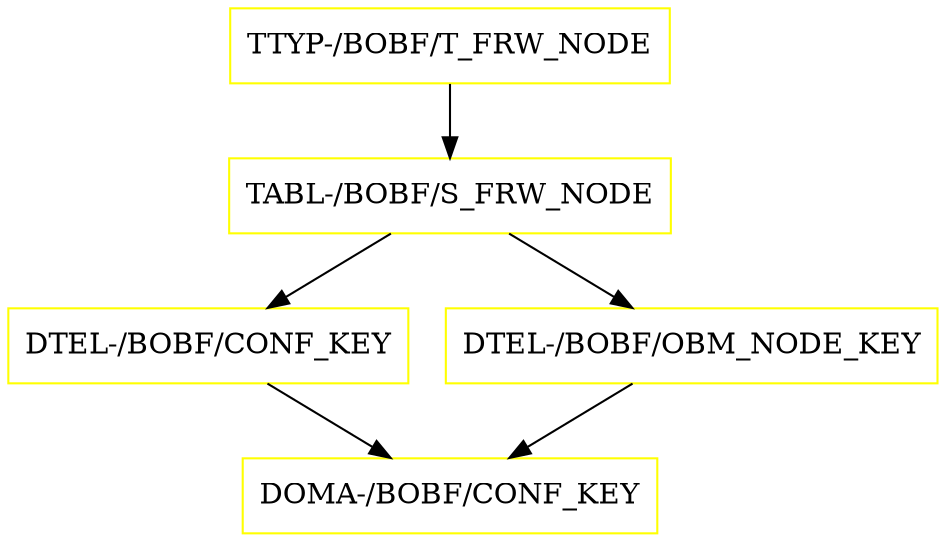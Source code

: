 digraph G {
  "TTYP-/BOBF/T_FRW_NODE" [shape=box,color=yellow];
  "TABL-/BOBF/S_FRW_NODE" [shape=box,color=yellow,URL="./TABL_%23BOBF%23S_FRW_NODE.html"];
  "DTEL-/BOBF/CONF_KEY" [shape=box,color=yellow,URL="./DTEL_%23BOBF%23CONF_KEY.html"];
  "DOMA-/BOBF/CONF_KEY" [shape=box,color=yellow,URL="./DOMA_%23BOBF%23CONF_KEY.html"];
  "DTEL-/BOBF/OBM_NODE_KEY" [shape=box,color=yellow,URL="./DTEL_%23BOBF%23OBM_NODE_KEY.html"];
  "TTYP-/BOBF/T_FRW_NODE" -> "TABL-/BOBF/S_FRW_NODE";
  "TABL-/BOBF/S_FRW_NODE" -> "DTEL-/BOBF/OBM_NODE_KEY";
  "TABL-/BOBF/S_FRW_NODE" -> "DTEL-/BOBF/CONF_KEY";
  "DTEL-/BOBF/CONF_KEY" -> "DOMA-/BOBF/CONF_KEY";
  "DTEL-/BOBF/OBM_NODE_KEY" -> "DOMA-/BOBF/CONF_KEY";
}
